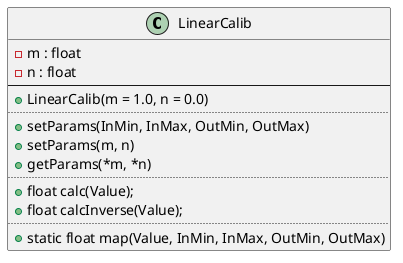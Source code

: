 @startuml


class LinearCalib 
{
  - m : float
  - n : float
  ----
  + LinearCalib(m = 1.0, n = 0.0)
  ....
  + setParams(InMin, InMax, OutMin, OutMax)
  + setParams(m, n)
  + getParams(*m, *n)
  ....
  + float calc(Value);
  + float calcInverse(Value);
  ....
  + static float map(Value, InMin, InMax, OutMin, OutMax)
}


@enduml